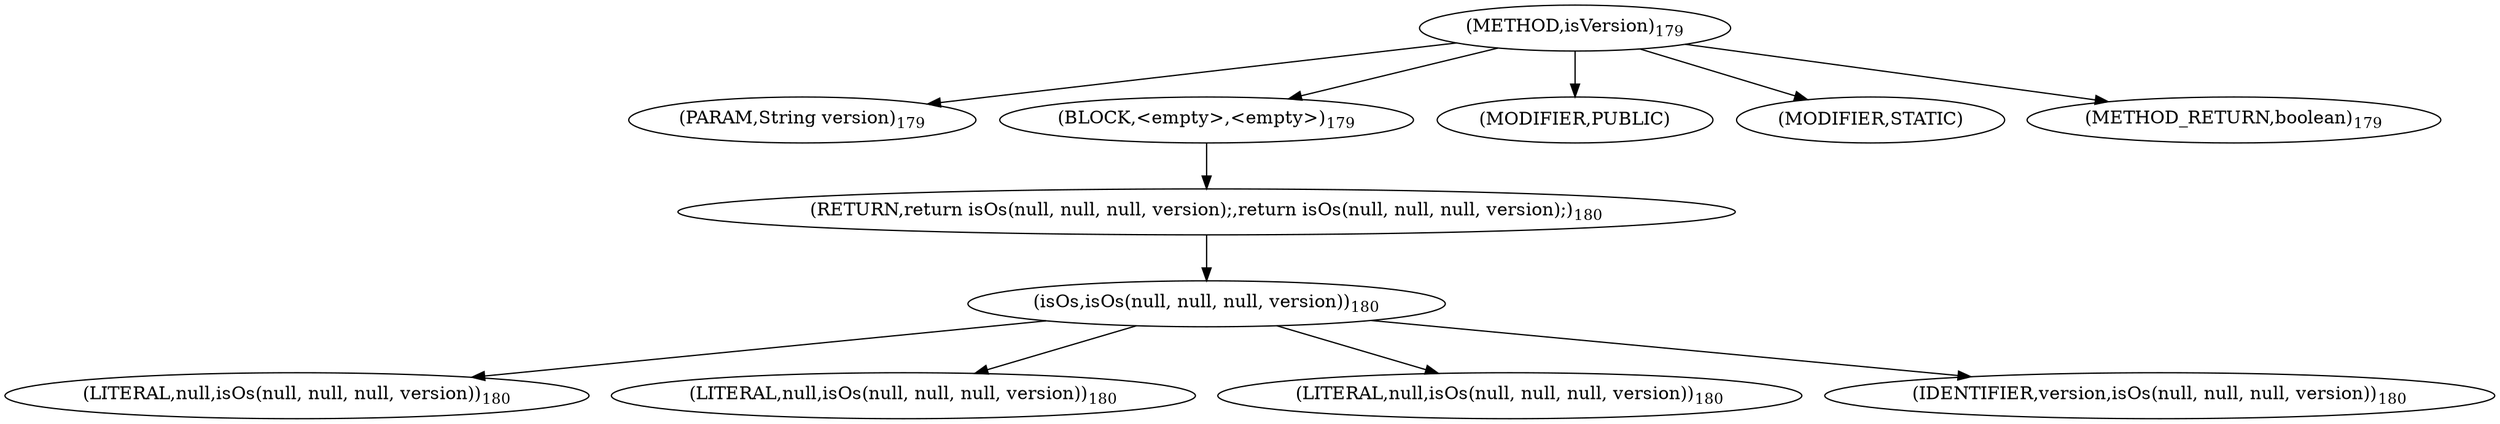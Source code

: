digraph "isVersion" {  
"177" [label = <(METHOD,isVersion)<SUB>179</SUB>> ]
"178" [label = <(PARAM,String version)<SUB>179</SUB>> ]
"179" [label = <(BLOCK,&lt;empty&gt;,&lt;empty&gt;)<SUB>179</SUB>> ]
"180" [label = <(RETURN,return isOs(null, null, null, version);,return isOs(null, null, null, version);)<SUB>180</SUB>> ]
"181" [label = <(isOs,isOs(null, null, null, version))<SUB>180</SUB>> ]
"182" [label = <(LITERAL,null,isOs(null, null, null, version))<SUB>180</SUB>> ]
"183" [label = <(LITERAL,null,isOs(null, null, null, version))<SUB>180</SUB>> ]
"184" [label = <(LITERAL,null,isOs(null, null, null, version))<SUB>180</SUB>> ]
"185" [label = <(IDENTIFIER,version,isOs(null, null, null, version))<SUB>180</SUB>> ]
"186" [label = <(MODIFIER,PUBLIC)> ]
"187" [label = <(MODIFIER,STATIC)> ]
"188" [label = <(METHOD_RETURN,boolean)<SUB>179</SUB>> ]
  "177" -> "178" 
  "177" -> "179" 
  "177" -> "186" 
  "177" -> "187" 
  "177" -> "188" 
  "179" -> "180" 
  "180" -> "181" 
  "181" -> "182" 
  "181" -> "183" 
  "181" -> "184" 
  "181" -> "185" 
}
